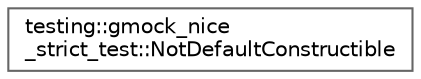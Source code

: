 digraph "Graphical Class Hierarchy"
{
 // LATEX_PDF_SIZE
  bgcolor="transparent";
  edge [fontname=Helvetica,fontsize=10,labelfontname=Helvetica,labelfontsize=10];
  node [fontname=Helvetica,fontsize=10,shape=box,height=0.2,width=0.4];
  rankdir="LR";
  Node0 [id="Node000000",label="testing::gmock_nice\l_strict_test::NotDefaultConstructible",height=0.2,width=0.4,color="grey40", fillcolor="white", style="filled",URL="$classtesting_1_1gmock__nice__strict__test_1_1_not_default_constructible.html",tooltip=" "];
}
